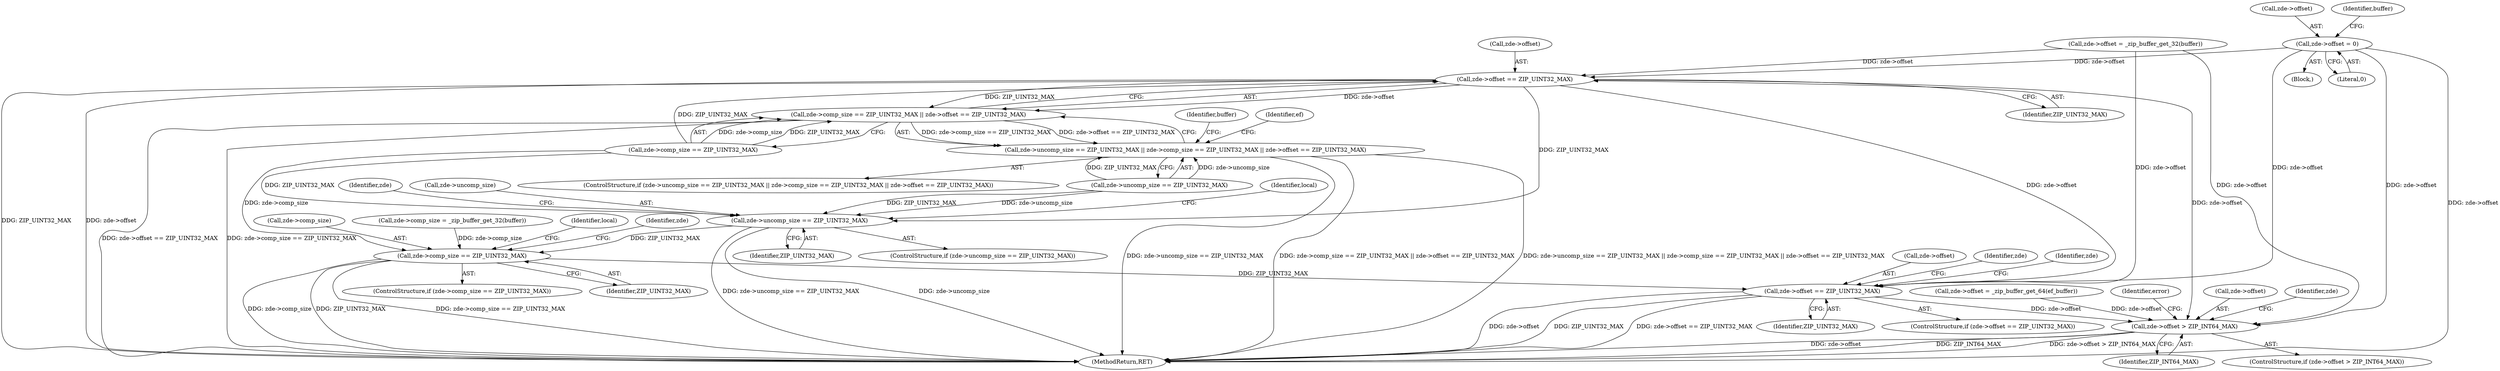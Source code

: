 digraph "0_libzip_2217022b7d1142738656d891e00b3d2d9179b796@pointer" {
"1000290" [label="(Call,zde->offset = 0)"];
"1000656" [label="(Call,zde->offset == ZIP_UINT32_MAX)"];
"1000650" [label="(Call,zde->comp_size == ZIP_UINT32_MAX || zde->offset == ZIP_UINT32_MAX)"];
"1000644" [label="(Call,zde->uncomp_size == ZIP_UINT32_MAX || zde->comp_size == ZIP_UINT32_MAX || zde->offset == ZIP_UINT32_MAX)"];
"1000719" [label="(Call,zde->uncomp_size == ZIP_UINT32_MAX)"];
"1000740" [label="(Call,zde->comp_size == ZIP_UINT32_MAX)"];
"1000756" [label="(Call,zde->offset == ZIP_UINT32_MAX)"];
"1000826" [label="(Call,zde->offset > ZIP_INT64_MAX)"];
"1000650" [label="(Call,zde->comp_size == ZIP_UINT32_MAX || zde->offset == ZIP_UINT32_MAX)"];
"1000761" [label="(Call,zde->offset = _zip_buffer_get_64(ef_buffer))"];
"1000741" [label="(Call,zde->comp_size)"];
"1000249" [label="(Call,zde->comp_size = _zip_buffer_get_32(buffer))"];
"1000755" [label="(ControlStructure,if (zde->offset == ZIP_UINT32_MAX))"];
"1000290" [label="(Call,zde->offset = 0)"];
"1000651" [label="(Call,zde->comp_size == ZIP_UINT32_MAX)"];
"1000753" [label="(Identifier,local)"];
"1000833" [label="(Identifier,error)"];
"1000656" [label="(Call,zde->offset == ZIP_UINT32_MAX)"];
"1000763" [label="(Identifier,zde)"];
"1000645" [label="(Call,zde->uncomp_size == ZIP_UINT32_MAX)"];
"1000732" [label="(Identifier,local)"];
"1000756" [label="(Call,zde->offset == ZIP_UINT32_MAX)"];
"1000757" [label="(Call,zde->offset)"];
"1000868" [label="(MethodReturn,RET)"];
"1000770" [label="(Identifier,zde)"];
"1000319" [label="(Call,zde->offset = _zip_buffer_get_32(buffer))"];
"1000726" [label="(Identifier,zde)"];
"1000827" [label="(Call,zde->offset)"];
"1000804" [label="(Identifier,buffer)"];
"1000643" [label="(ControlStructure,if (zde->uncomp_size == ZIP_UINT32_MAX || zde->comp_size == ZIP_UINT32_MAX || zde->offset == ZIP_UINT32_MAX))"];
"1000271" [label="(Block,)"];
"1000666" [label="(Identifier,ef)"];
"1000291" [label="(Call,zde->offset)"];
"1000719" [label="(Call,zde->uncomp_size == ZIP_UINT32_MAX)"];
"1000740" [label="(Call,zde->comp_size == ZIP_UINT32_MAX)"];
"1000739" [label="(ControlStructure,if (zde->comp_size == ZIP_UINT32_MAX))"];
"1000644" [label="(Call,zde->uncomp_size == ZIP_UINT32_MAX || zde->comp_size == ZIP_UINT32_MAX || zde->offset == ZIP_UINT32_MAX)"];
"1000720" [label="(Call,zde->uncomp_size)"];
"1000660" [label="(Identifier,ZIP_UINT32_MAX)"];
"1000826" [label="(Call,zde->offset > ZIP_INT64_MAX)"];
"1000842" [label="(Identifier,zde)"];
"1000760" [label="(Identifier,ZIP_UINT32_MAX)"];
"1000723" [label="(Identifier,ZIP_UINT32_MAX)"];
"1000830" [label="(Identifier,ZIP_INT64_MAX)"];
"1000718" [label="(ControlStructure,if (zde->uncomp_size == ZIP_UINT32_MAX))"];
"1000657" [label="(Call,zde->offset)"];
"1000747" [label="(Identifier,zde)"];
"1000294" [label="(Literal,0)"];
"1000825" [label="(ControlStructure,if (zde->offset > ZIP_INT64_MAX))"];
"1000744" [label="(Identifier,ZIP_UINT32_MAX)"];
"1000328" [label="(Identifier,buffer)"];
"1000290" -> "1000271"  [label="AST: "];
"1000290" -> "1000294"  [label="CFG: "];
"1000291" -> "1000290"  [label="AST: "];
"1000294" -> "1000290"  [label="AST: "];
"1000328" -> "1000290"  [label="CFG: "];
"1000290" -> "1000868"  [label="DDG: zde->offset"];
"1000290" -> "1000656"  [label="DDG: zde->offset"];
"1000290" -> "1000756"  [label="DDG: zde->offset"];
"1000290" -> "1000826"  [label="DDG: zde->offset"];
"1000656" -> "1000650"  [label="AST: "];
"1000656" -> "1000660"  [label="CFG: "];
"1000657" -> "1000656"  [label="AST: "];
"1000660" -> "1000656"  [label="AST: "];
"1000650" -> "1000656"  [label="CFG: "];
"1000656" -> "1000868"  [label="DDG: ZIP_UINT32_MAX"];
"1000656" -> "1000868"  [label="DDG: zde->offset"];
"1000656" -> "1000650"  [label="DDG: zde->offset"];
"1000656" -> "1000650"  [label="DDG: ZIP_UINT32_MAX"];
"1000319" -> "1000656"  [label="DDG: zde->offset"];
"1000651" -> "1000656"  [label="DDG: ZIP_UINT32_MAX"];
"1000656" -> "1000719"  [label="DDG: ZIP_UINT32_MAX"];
"1000656" -> "1000756"  [label="DDG: zde->offset"];
"1000656" -> "1000826"  [label="DDG: zde->offset"];
"1000650" -> "1000644"  [label="AST: "];
"1000650" -> "1000651"  [label="CFG: "];
"1000651" -> "1000650"  [label="AST: "];
"1000644" -> "1000650"  [label="CFG: "];
"1000650" -> "1000868"  [label="DDG: zde->offset == ZIP_UINT32_MAX"];
"1000650" -> "1000868"  [label="DDG: zde->comp_size == ZIP_UINT32_MAX"];
"1000650" -> "1000644"  [label="DDG: zde->comp_size == ZIP_UINT32_MAX"];
"1000650" -> "1000644"  [label="DDG: zde->offset == ZIP_UINT32_MAX"];
"1000651" -> "1000650"  [label="DDG: zde->comp_size"];
"1000651" -> "1000650"  [label="DDG: ZIP_UINT32_MAX"];
"1000644" -> "1000643"  [label="AST: "];
"1000644" -> "1000645"  [label="CFG: "];
"1000645" -> "1000644"  [label="AST: "];
"1000666" -> "1000644"  [label="CFG: "];
"1000804" -> "1000644"  [label="CFG: "];
"1000644" -> "1000868"  [label="DDG: zde->comp_size == ZIP_UINT32_MAX || zde->offset == ZIP_UINT32_MAX"];
"1000644" -> "1000868"  [label="DDG: zde->uncomp_size == ZIP_UINT32_MAX || zde->comp_size == ZIP_UINT32_MAX || zde->offset == ZIP_UINT32_MAX"];
"1000644" -> "1000868"  [label="DDG: zde->uncomp_size == ZIP_UINT32_MAX"];
"1000645" -> "1000644"  [label="DDG: zde->uncomp_size"];
"1000645" -> "1000644"  [label="DDG: ZIP_UINT32_MAX"];
"1000719" -> "1000718"  [label="AST: "];
"1000719" -> "1000723"  [label="CFG: "];
"1000720" -> "1000719"  [label="AST: "];
"1000723" -> "1000719"  [label="AST: "];
"1000726" -> "1000719"  [label="CFG: "];
"1000732" -> "1000719"  [label="CFG: "];
"1000719" -> "1000868"  [label="DDG: zde->uncomp_size"];
"1000719" -> "1000868"  [label="DDG: zde->uncomp_size == ZIP_UINT32_MAX"];
"1000645" -> "1000719"  [label="DDG: zde->uncomp_size"];
"1000645" -> "1000719"  [label="DDG: ZIP_UINT32_MAX"];
"1000651" -> "1000719"  [label="DDG: ZIP_UINT32_MAX"];
"1000719" -> "1000740"  [label="DDG: ZIP_UINT32_MAX"];
"1000740" -> "1000739"  [label="AST: "];
"1000740" -> "1000744"  [label="CFG: "];
"1000741" -> "1000740"  [label="AST: "];
"1000744" -> "1000740"  [label="AST: "];
"1000747" -> "1000740"  [label="CFG: "];
"1000753" -> "1000740"  [label="CFG: "];
"1000740" -> "1000868"  [label="DDG: ZIP_UINT32_MAX"];
"1000740" -> "1000868"  [label="DDG: zde->comp_size == ZIP_UINT32_MAX"];
"1000740" -> "1000868"  [label="DDG: zde->comp_size"];
"1000651" -> "1000740"  [label="DDG: zde->comp_size"];
"1000249" -> "1000740"  [label="DDG: zde->comp_size"];
"1000740" -> "1000756"  [label="DDG: ZIP_UINT32_MAX"];
"1000756" -> "1000755"  [label="AST: "];
"1000756" -> "1000760"  [label="CFG: "];
"1000757" -> "1000756"  [label="AST: "];
"1000760" -> "1000756"  [label="AST: "];
"1000763" -> "1000756"  [label="CFG: "];
"1000770" -> "1000756"  [label="CFG: "];
"1000756" -> "1000868"  [label="DDG: zde->offset"];
"1000756" -> "1000868"  [label="DDG: ZIP_UINT32_MAX"];
"1000756" -> "1000868"  [label="DDG: zde->offset == ZIP_UINT32_MAX"];
"1000319" -> "1000756"  [label="DDG: zde->offset"];
"1000756" -> "1000826"  [label="DDG: zde->offset"];
"1000826" -> "1000825"  [label="AST: "];
"1000826" -> "1000830"  [label="CFG: "];
"1000827" -> "1000826"  [label="AST: "];
"1000830" -> "1000826"  [label="AST: "];
"1000833" -> "1000826"  [label="CFG: "];
"1000842" -> "1000826"  [label="CFG: "];
"1000826" -> "1000868"  [label="DDG: zde->offset"];
"1000826" -> "1000868"  [label="DDG: ZIP_INT64_MAX"];
"1000826" -> "1000868"  [label="DDG: zde->offset > ZIP_INT64_MAX"];
"1000761" -> "1000826"  [label="DDG: zde->offset"];
"1000319" -> "1000826"  [label="DDG: zde->offset"];
}
